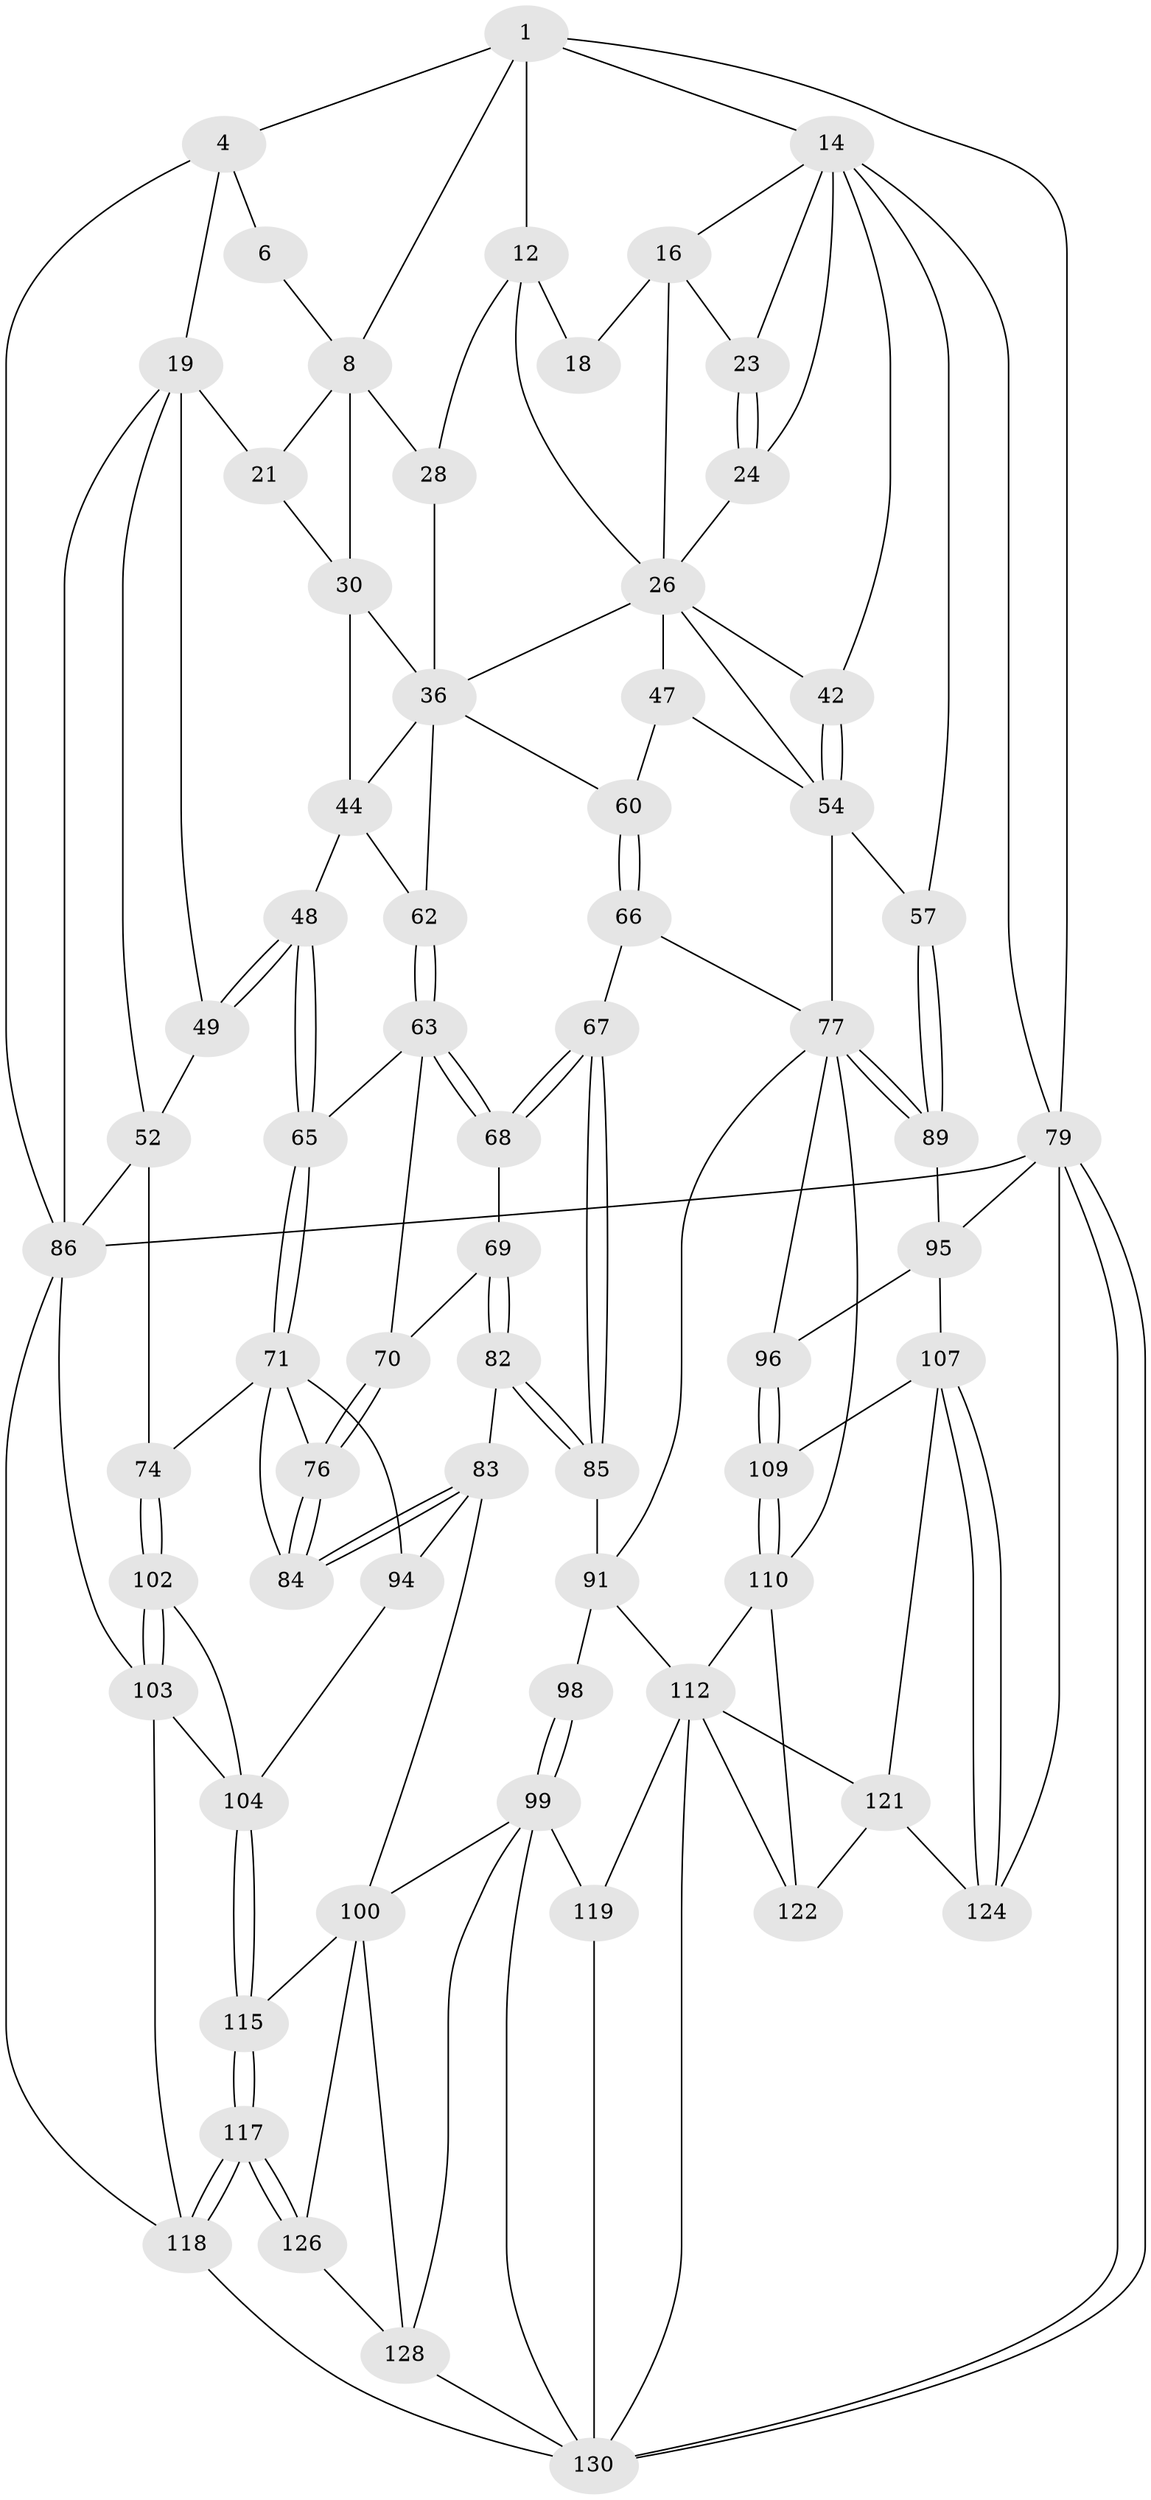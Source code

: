// original degree distribution, {3: 0.014705882352941176, 4: 0.22794117647058823, 6: 0.21323529411764705, 5: 0.5441176470588235}
// Generated by graph-tools (version 1.1) at 2025/16/03/09/25 04:16:49]
// undirected, 68 vertices, 157 edges
graph export_dot {
graph [start="1"]
  node [color=gray90,style=filled];
  1 [pos="+0.48329808768038185+0",super="+7+2"];
  4 [pos="+0+0",super="+5"];
  6 [pos="+0.44447719693505017+0",super="+10"];
  8 [pos="+0.3227123606167243+0.13111324224413115",super="+9+29"];
  12 [pos="+0.7024824458430754+0",super="+13"];
  14 [pos="+1+0",super="+15+38"];
  16 [pos="+0.8521320607739408+0.14227909204082342",super="+17"];
  18 [pos="+0.7509066525543222+0.1218351703183936"];
  19 [pos="+0.09620428547228249+0.2278182100218336",super="+20+22"];
  21 [pos="+0.2654591512978526+0.2813923679641565"];
  23 [pos="+0.9235948817022536+0.22591119005156804"];
  24 [pos="+0.9139202113829199+0.25112887312764454",super="+25"];
  26 [pos="+0.8515075830453142+0.24350908159133056",super="+33"];
  28 [pos="+0.5245697109706968+0.2002958841279505"];
  30 [pos="+0.37851501362481194+0.27005266291054375",super="+31"];
  36 [pos="+0.5573403946024255+0.3099278286996021",super="+50+37"];
  42 [pos="+0.8907881379027748+0.36772669206445835"];
  44 [pos="+0.4222637185584963+0.4199749195780422",super="+51+45"];
  47 [pos="+0.643867812249962+0.3748784870981156",super="+59"];
  48 [pos="+0.18464192446044203+0.46334598913408864"];
  49 [pos="+0.17233364591952405+0.45709691016824605"];
  52 [pos="+0.1634652547315536+0.4601238766911891",super="+75"];
  54 [pos="+0.8848705481312061+0.49900222315372045",super="+58+55"];
  57 [pos="+1+0.6230659890230708"];
  60 [pos="+0.6370281662043122+0.5364509319295334"];
  62 [pos="+0.4241843586041384+0.45974646101285077"];
  63 [pos="+0.41861458338546664+0.48861617525020545",super="+64"];
  65 [pos="+0.1860115961790265+0.4650197369204896"];
  66 [pos="+0.6331760550876692+0.5602797084059368"];
  67 [pos="+0.5105800305997799+0.6070882683057038"];
  68 [pos="+0.4249010987491726+0.5355630366117324"];
  69 [pos="+0.3870108525063481+0.5581439797350481"];
  70 [pos="+0.3272415632840771+0.5771283888895773"];
  71 [pos="+0.207665233374351+0.6123801392958066",super="+72"];
  74 [pos="+0.11905480558676837+0.6928869545405846"];
  76 [pos="+0.3198961694883415+0.591441713411281"];
  77 [pos="+0.7818497221061363+0.6162525497284914",super="+78"];
  79 [pos="+1+1",super="+80"];
  82 [pos="+0.37139015910855+0.6785872674782679"];
  83 [pos="+0.3142727981080033+0.6978517898675222",super="+93"];
  84 [pos="+0.30780247463933397+0.6862926025001757"];
  85 [pos="+0.4894427965446654+0.684135739906653"];
  86 [pos="+0+0.5973046557590781",super="+87"];
  89 [pos="+0.9299691693946882+0.7168978738179916"];
  91 [pos="+0.6857925002981745+0.7530887010855075",super="+92+114"];
  94 [pos="+0.2760497928293973+0.7683356088193185"];
  95 [pos="+0.9157234341507934+0.7281248696560535",super="+106"];
  96 [pos="+0.876816257557772+0.7494416034900199"];
  98 [pos="+0.4793037295689152+0.7630514204198613"];
  99 [pos="+0.46063859510967864+0.817215479467852",super="+120"];
  100 [pos="+0.38571226359103145+0.8358176043172829",super="+125+101"];
  102 [pos="+0.11729919999267449+0.7075134897751219"];
  103 [pos="+0+0.8181318964803181",super="+116"];
  104 [pos="+0.15640699582769535+0.7808922547155901",super="+105"];
  107 [pos="+0.9104469400591867+0.8793996865375016",super="+108"];
  109 [pos="+0.8679498328726835+0.8737607576241465"];
  110 [pos="+0.8019498540553429+0.8400836848996531",super="+111"];
  112 [pos="+0.672413525773999+0.8571380717921024",super="+113+123"];
  115 [pos="+0.21655115838988045+0.893025898582291"];
  117 [pos="+0.1925731955135234+1"];
  118 [pos="+0.17094399466313406+1",super="+133"];
  119 [pos="+0.5914038239040754+0.8937843696021119"];
  121 [pos="+0.8665651539354285+0.8952739435900617",super="+132"];
  122 [pos="+0.7651906062523948+0.8988610455486225"];
  124 [pos="+0.9496212316525756+0.9466271154609794"];
  126 [pos="+0.31393483326383803+0.929980310313646"];
  128 [pos="+0.38992877928918834+0.9322295756730195",super="+134"];
  130 [pos="+0.7841542273824459+1",super="+131"];
  1 -- 8;
  1 -- 4;
  1 -- 12 [weight=2];
  1 -- 14;
  1 -- 79;
  4 -- 19 [weight=2];
  4 -- 6 [weight=2];
  4 -- 86;
  6 -- 8;
  8 -- 21;
  8 -- 28;
  8 -- 30;
  12 -- 18 [weight=2];
  12 -- 28;
  12 -- 26;
  14 -- 16;
  14 -- 23;
  14 -- 24 [weight=2];
  14 -- 57;
  14 -- 42;
  14 -- 79;
  16 -- 23;
  16 -- 18;
  16 -- 26;
  19 -- 86;
  19 -- 52;
  19 -- 49;
  19 -- 21;
  21 -- 30;
  23 -- 24;
  23 -- 24;
  24 -- 26;
  26 -- 42;
  26 -- 36;
  26 -- 54;
  26 -- 47 [weight=2];
  28 -- 36;
  30 -- 44;
  30 -- 36;
  36 -- 62;
  36 -- 44 [weight=2];
  36 -- 60;
  42 -- 54;
  42 -- 54;
  44 -- 62;
  44 -- 48;
  47 -- 60;
  47 -- 54;
  48 -- 49;
  48 -- 49;
  48 -- 65;
  48 -- 65;
  49 -- 52;
  52 -- 74;
  52 -- 86;
  54 -- 57;
  54 -- 77;
  57 -- 89;
  57 -- 89;
  60 -- 66;
  60 -- 66;
  62 -- 63;
  62 -- 63;
  63 -- 68;
  63 -- 68;
  63 -- 65;
  63 -- 70;
  65 -- 71;
  65 -- 71;
  66 -- 67;
  66 -- 77;
  67 -- 68;
  67 -- 68;
  67 -- 85;
  67 -- 85;
  68 -- 69;
  69 -- 70;
  69 -- 82;
  69 -- 82;
  70 -- 76;
  70 -- 76;
  71 -- 76;
  71 -- 74;
  71 -- 84;
  71 -- 94;
  74 -- 102;
  74 -- 102;
  76 -- 84;
  76 -- 84;
  77 -- 89;
  77 -- 89;
  77 -- 96;
  77 -- 91;
  77 -- 110;
  79 -- 130;
  79 -- 130;
  79 -- 124;
  79 -- 86;
  79 -- 95;
  82 -- 83;
  82 -- 85;
  82 -- 85;
  83 -- 84;
  83 -- 84;
  83 -- 94;
  83 -- 100;
  85 -- 91;
  86 -- 103;
  86 -- 118;
  89 -- 95;
  91 -- 98 [weight=2];
  91 -- 112;
  94 -- 104;
  95 -- 96;
  95 -- 107;
  96 -- 109;
  96 -- 109;
  98 -- 99;
  98 -- 99;
  99 -- 100;
  99 -- 128;
  99 -- 130;
  99 -- 119;
  100 -- 128;
  100 -- 126;
  100 -- 115;
  102 -- 103;
  102 -- 103;
  102 -- 104;
  103 -- 104;
  103 -- 118;
  104 -- 115;
  104 -- 115;
  107 -- 124;
  107 -- 124;
  107 -- 121;
  107 -- 109;
  109 -- 110;
  109 -- 110;
  110 -- 112;
  110 -- 122;
  112 -- 119;
  112 -- 121;
  112 -- 122;
  112 -- 130;
  115 -- 117;
  115 -- 117;
  117 -- 118;
  117 -- 118;
  117 -- 126;
  117 -- 126;
  118 -- 130;
  119 -- 130;
  121 -- 122;
  121 -- 124;
  126 -- 128;
  128 -- 130;
}
